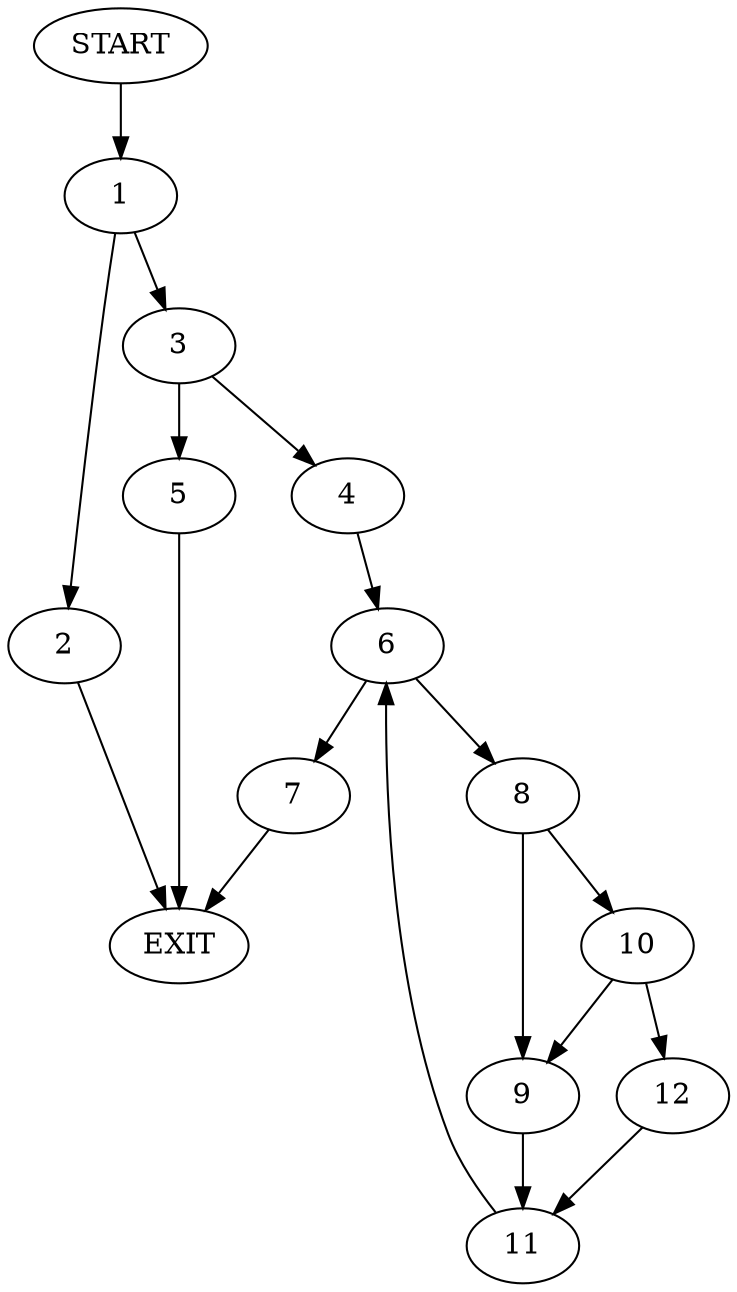 digraph {
0 [label="START"]
13 [label="EXIT"]
0 -> 1
1 -> 2
1 -> 3
2 -> 13
3 -> 4
3 -> 5
4 -> 6
5 -> 13
6 -> 7
6 -> 8
7 -> 13
8 -> 9
8 -> 10
9 -> 11
10 -> 12
10 -> 9
12 -> 11
11 -> 6
}
